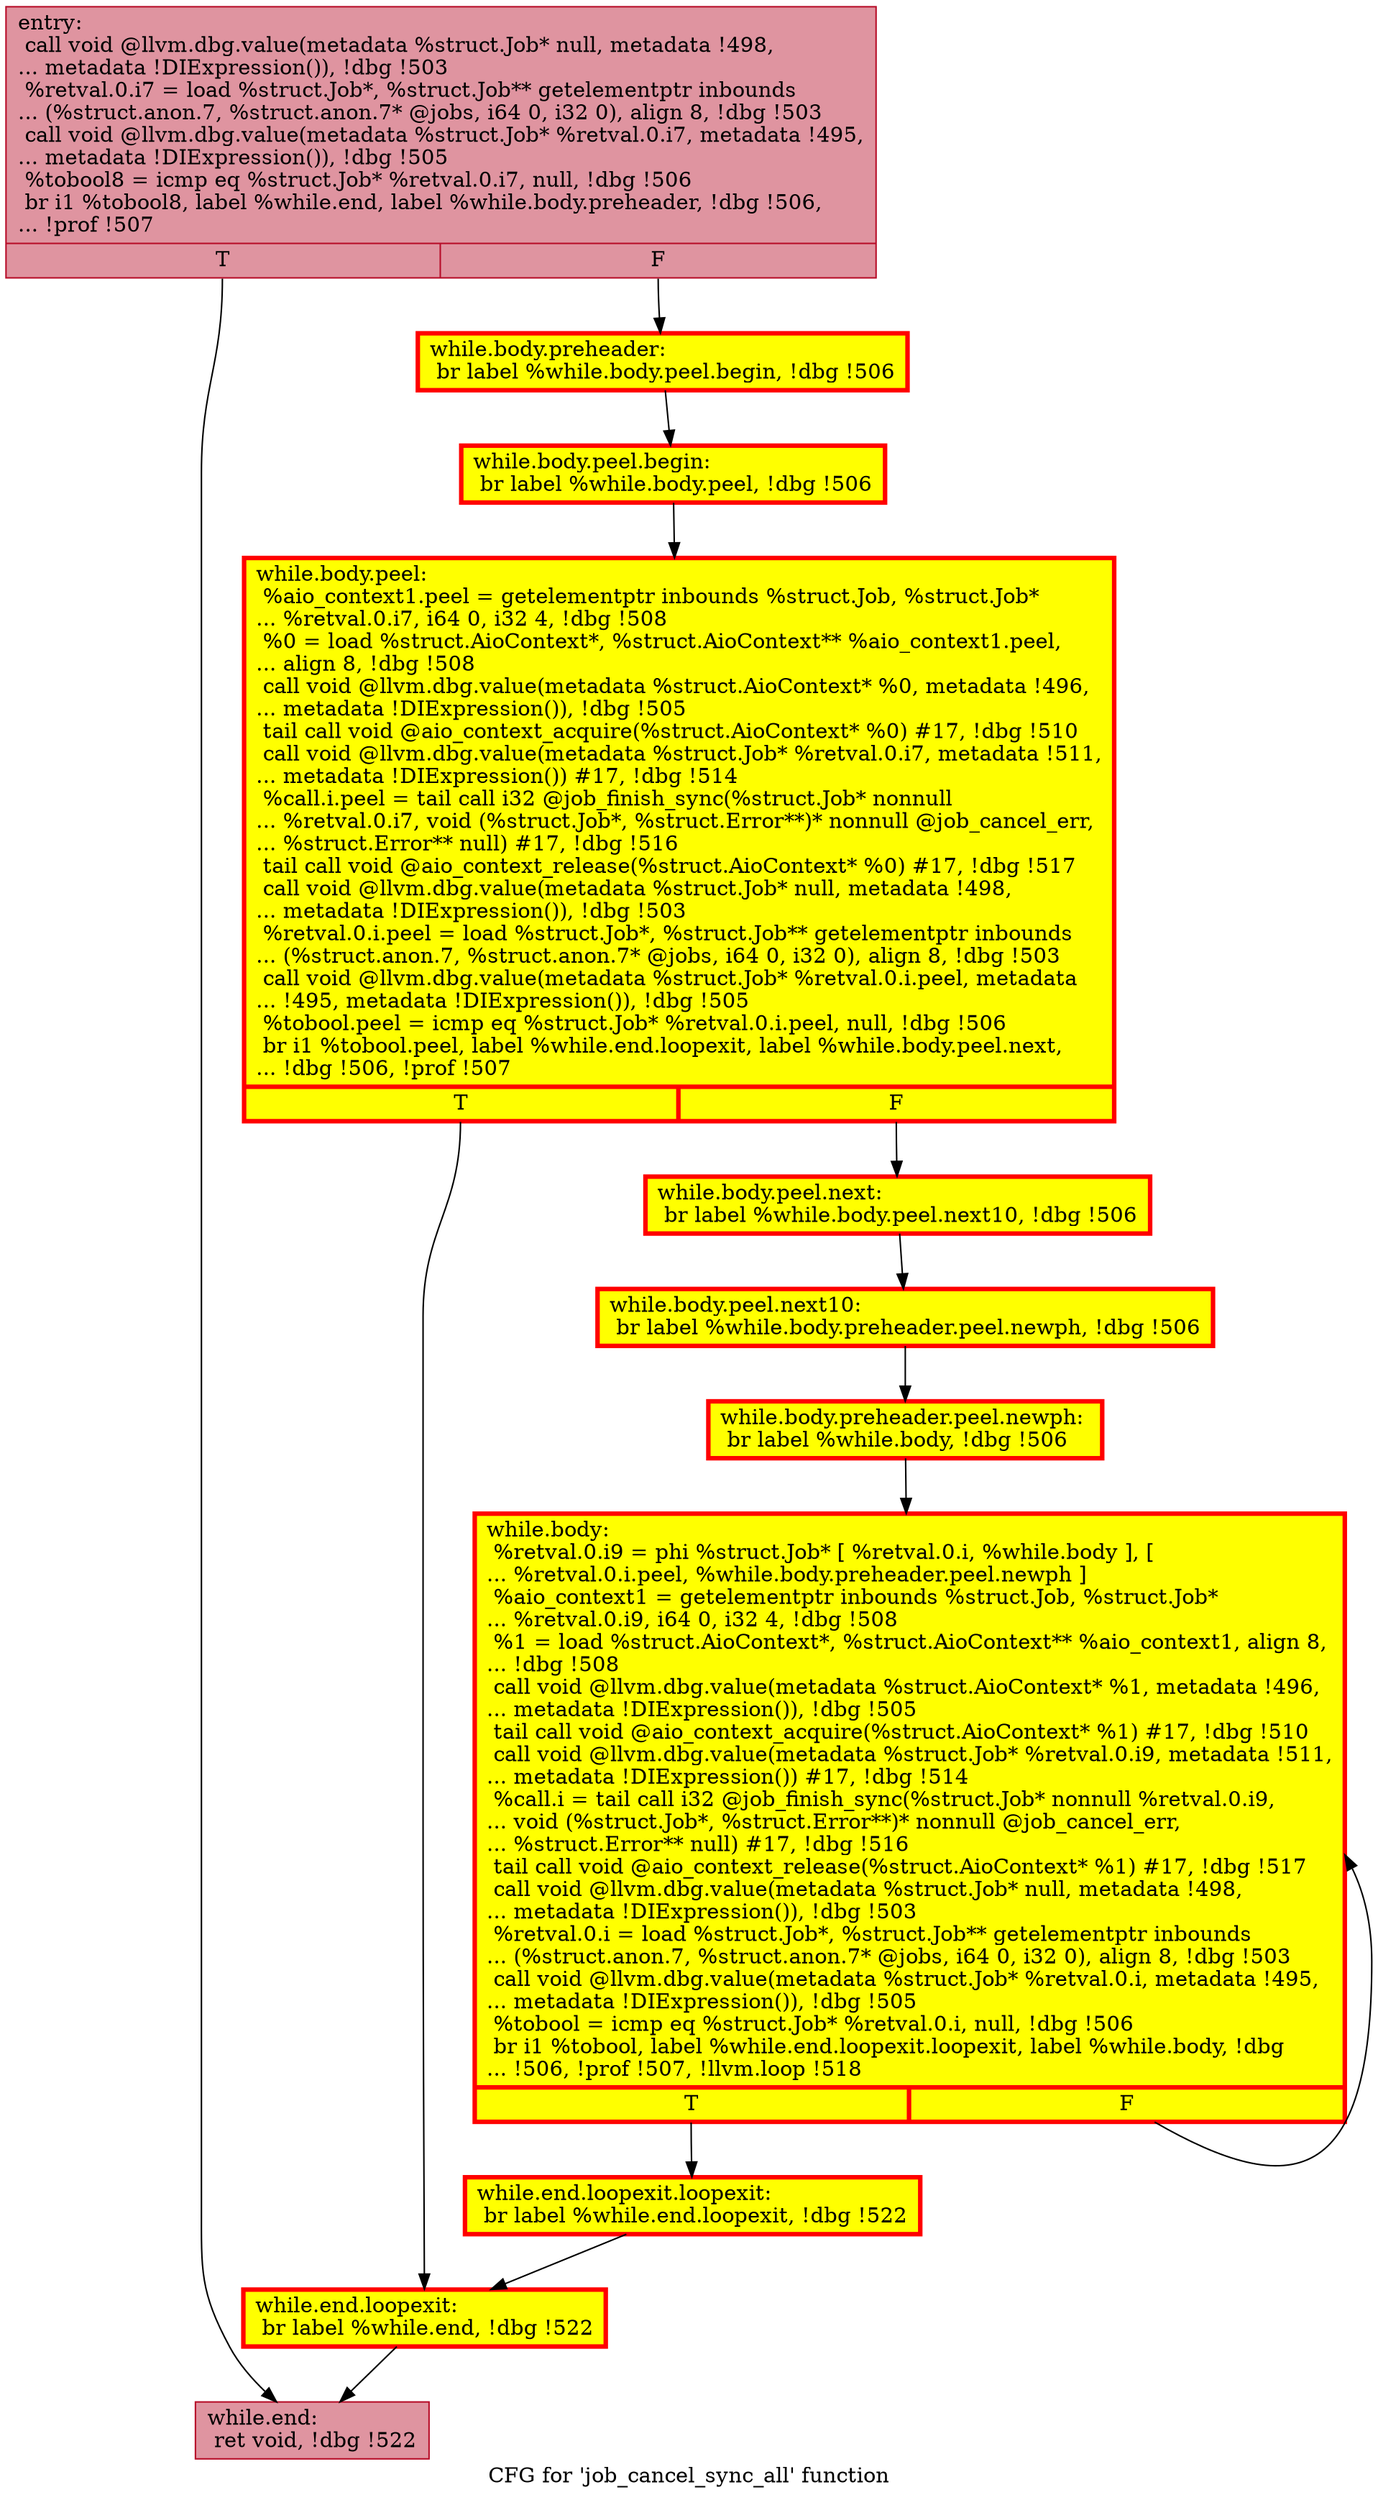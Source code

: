 digraph "CFG for 'job_cancel_sync_all' function" {
	label="CFG for 'job_cancel_sync_all' function";

	Node0x5614d20b6210 [shape=record,color="#b70d28ff", style=filled, fillcolor="#b70d2870",label="{entry:\l  call void @llvm.dbg.value(metadata %struct.Job* null, metadata !498,\l... metadata !DIExpression()), !dbg !503\l  %retval.0.i7 = load %struct.Job*, %struct.Job** getelementptr inbounds\l... (%struct.anon.7, %struct.anon.7* @jobs, i64 0, i32 0), align 8, !dbg !503\l  call void @llvm.dbg.value(metadata %struct.Job* %retval.0.i7, metadata !495,\l... metadata !DIExpression()), !dbg !505\l  %tobool8 = icmp eq %struct.Job* %retval.0.i7, null, !dbg !506\l  br i1 %tobool8, label %while.end, label %while.body.preheader, !dbg !506,\l... !prof !507\l|{<s0>T|<s1>F}}"];
	Node0x5614d20b6210:s0 -> Node0x5614d20b7260;
	Node0x5614d20b6210:s1 -> Node0x5614d2080d70;
	Node0x5614d2080d70 [shape=record,penwidth=3.0, style="filled", color="red", fillcolor="yellow",label="{while.body.preheader:                             \l  br label %while.body.peel.begin, !dbg !506\l}"];
	Node0x5614d2080d70 -> Node0x5614d2166e00;
	Node0x5614d2166e00 [shape=record,penwidth=3.0, style="filled", color="red", fillcolor="yellow",label="{while.body.peel.begin:                            \l  br label %while.body.peel, !dbg !506\l}"];
	Node0x5614d2166e00 -> Node0x5614d2091130;
	Node0x5614d2091130 [shape=record,penwidth=3.0, style="filled", color="red", fillcolor="yellow",label="{while.body.peel:                                  \l  %aio_context1.peel = getelementptr inbounds %struct.Job, %struct.Job*\l... %retval.0.i7, i64 0, i32 4, !dbg !508\l  %0 = load %struct.AioContext*, %struct.AioContext** %aio_context1.peel,\l... align 8, !dbg !508\l  call void @llvm.dbg.value(metadata %struct.AioContext* %0, metadata !496,\l... metadata !DIExpression()), !dbg !505\l  tail call void @aio_context_acquire(%struct.AioContext* %0) #17, !dbg !510\l  call void @llvm.dbg.value(metadata %struct.Job* %retval.0.i7, metadata !511,\l... metadata !DIExpression()) #17, !dbg !514\l  %call.i.peel = tail call i32 @job_finish_sync(%struct.Job* nonnull\l... %retval.0.i7, void (%struct.Job*, %struct.Error**)* nonnull @job_cancel_err,\l... %struct.Error** null) #17, !dbg !516\l  tail call void @aio_context_release(%struct.AioContext* %0) #17, !dbg !517\l  call void @llvm.dbg.value(metadata %struct.Job* null, metadata !498,\l... metadata !DIExpression()), !dbg !503\l  %retval.0.i.peel = load %struct.Job*, %struct.Job** getelementptr inbounds\l... (%struct.anon.7, %struct.anon.7* @jobs, i64 0, i32 0), align 8, !dbg !503\l  call void @llvm.dbg.value(metadata %struct.Job* %retval.0.i.peel, metadata\l... !495, metadata !DIExpression()), !dbg !505\l  %tobool.peel = icmp eq %struct.Job* %retval.0.i.peel, null, !dbg !506\l  br i1 %tobool.peel, label %while.end.loopexit, label %while.body.peel.next,\l... !dbg !506, !prof !507\l|{<s0>T|<s1>F}}"];
	Node0x5614d2091130:s0 -> Node0x5614d21ba340;
	Node0x5614d2091130:s1 -> Node0x5614d2148780;
	Node0x5614d2148780 [shape=record,penwidth=3.0, style="filled", color="red", fillcolor="yellow",label="{while.body.peel.next:                             \l  br label %while.body.peel.next10, !dbg !506\l}"];
	Node0x5614d2148780 -> Node0x5614d20c9130;
	Node0x5614d20c9130 [shape=record,penwidth=3.0, style="filled", color="red", fillcolor="yellow",label="{while.body.peel.next10:                           \l  br label %while.body.preheader.peel.newph, !dbg !506\l}"];
	Node0x5614d20c9130 -> Node0x5614d22b3620;
	Node0x5614d22b3620 [shape=record,penwidth=3.0, style="filled", color="red", fillcolor="yellow",label="{while.body.preheader.peel.newph:                  \l  br label %while.body, !dbg !506\l}"];
	Node0x5614d22b3620 -> Node0x5614d20b6de0;
	Node0x5614d20b6de0 [shape=record,penwidth=3.0, style="filled", color="red", fillcolor="yellow",label="{while.body:                                       \l  %retval.0.i9 = phi %struct.Job* [ %retval.0.i, %while.body ], [\l... %retval.0.i.peel, %while.body.preheader.peel.newph ]\l  %aio_context1 = getelementptr inbounds %struct.Job, %struct.Job*\l... %retval.0.i9, i64 0, i32 4, !dbg !508\l  %1 = load %struct.AioContext*, %struct.AioContext** %aio_context1, align 8,\l... !dbg !508\l  call void @llvm.dbg.value(metadata %struct.AioContext* %1, metadata !496,\l... metadata !DIExpression()), !dbg !505\l  tail call void @aio_context_acquire(%struct.AioContext* %1) #17, !dbg !510\l  call void @llvm.dbg.value(metadata %struct.Job* %retval.0.i9, metadata !511,\l... metadata !DIExpression()) #17, !dbg !514\l  %call.i = tail call i32 @job_finish_sync(%struct.Job* nonnull %retval.0.i9,\l... void (%struct.Job*, %struct.Error**)* nonnull @job_cancel_err,\l... %struct.Error** null) #17, !dbg !516\l  tail call void @aio_context_release(%struct.AioContext* %1) #17, !dbg !517\l  call void @llvm.dbg.value(metadata %struct.Job* null, metadata !498,\l... metadata !DIExpression()), !dbg !503\l  %retval.0.i = load %struct.Job*, %struct.Job** getelementptr inbounds\l... (%struct.anon.7, %struct.anon.7* @jobs, i64 0, i32 0), align 8, !dbg !503\l  call void @llvm.dbg.value(metadata %struct.Job* %retval.0.i, metadata !495,\l... metadata !DIExpression()), !dbg !505\l  %tobool = icmp eq %struct.Job* %retval.0.i, null, !dbg !506\l  br i1 %tobool, label %while.end.loopexit.loopexit, label %while.body, !dbg\l... !506, !prof !507, !llvm.loop !518\l|{<s0>T|<s1>F}}"];
	Node0x5614d20b6de0:s0 -> Node0x5614d2286e30;
	Node0x5614d20b6de0:s1 -> Node0x5614d20b6de0;
	Node0x5614d2286e30 [shape=record,penwidth=3.0, style="filled", color="red", fillcolor="yellow",label="{while.end.loopexit.loopexit:                      \l  br label %while.end.loopexit, !dbg !522\l}"];
	Node0x5614d2286e30 -> Node0x5614d21ba340;
	Node0x5614d21ba340 [shape=record,penwidth=3.0, style="filled", color="red", fillcolor="yellow",label="{while.end.loopexit:                               \l  br label %while.end, !dbg !522\l}"];
	Node0x5614d21ba340 -> Node0x5614d20b7260;
	Node0x5614d20b7260 [shape=record,color="#b70d28ff", style=filled, fillcolor="#b70d2870",label="{while.end:                                        \l  ret void, !dbg !522\l}"];
}
